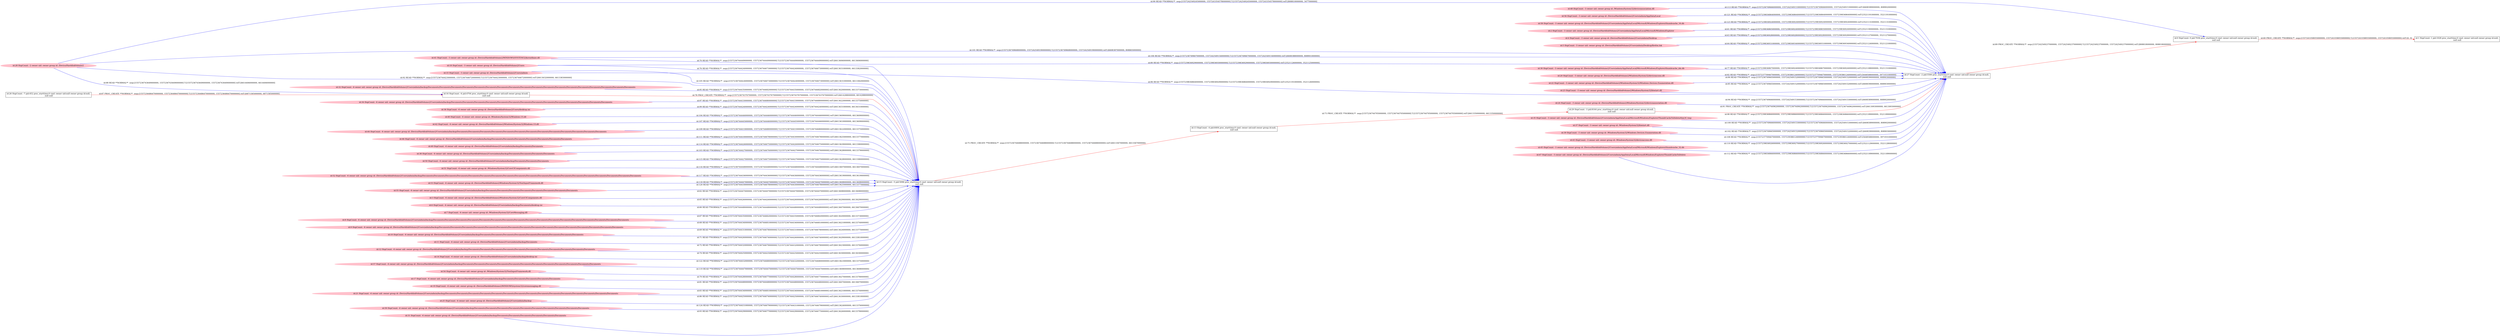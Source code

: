 digraph  {
rankdir=LR
"0"[color=black,label="id:0 HopCount: 0 pid:7036 proc_starttime:0 cmd: owner uid:null owner group id:null,\n null null", shape=box,style=solid];
"1"[color=black,label="id:1 HopCount: 1 pid:1028 proc_starttime:0 cmd: owner uid:null owner group id:null,\n null null", shape=box,style=solid];
"0" -> "1" [id=60,__obj="PROC_CREATE"color=red,label="id:60 PROC_CREATE **NORMAL**  seqs:[1557243358055000000, 1557243358055000000] T:[1557243358055000000, 1557243358055000000] relT:[0, 0]",style=solid];
"2"[color=pink,label="id:2 HopCount: -3 owner uid: owner group id: /Device/HarddiskVolume2/Users/admin/AppData/Local/Microsoft/Windows/Explorer ", shape=oval,style=filled];
"27"[color=black,label="id:27 HopCount: -2 pid:5500 proc_starttime:0 cmd: owner uid:null owner group id:null,\n null null", shape=box,style=solid];
"2" -> "27" [id=61,__obj="READ"color=blue,label="id:61 READ **NORMAL**  seqs:[1557239836865000000, 1557239836924000000] T:[1557239836865000000, 1557239836924000000] relT:[3521190000000, 3521131000000]",style=solid];
"3"[color=pink,label="id:3 HopCount: -6 owner uid: owner group id: /Device/HarddiskVolume2/Windows/System32/CoreUIComponents.dll ", shape=oval,style=filled];
"15"[color=black,label="id:15 HopCount: -5 pid:5096 proc_starttime:0 cmd: owner uid:null owner group id:null,\n null null", shape=box,style=solid];
"3" -> "15" [id=62,__obj="READ"color=blue,label="id:62 READ **NORMAL**  seqs:[1557236744447000000, 1557236744447000000] T:[1557236744447000000, 1557236744447000000] relT:[6613608000000, 6613608000000]",style=solid];
"4"[color=pink,label="id:4 HopCount: -3 owner uid: owner group id: /Device/HarddiskVolume2/Users/admin/Desktop ", shape=oval,style=filled];
"4" -> "27" [id=63,__obj="READ"color=blue,label="id:63 READ **NORMAL**  seqs:[1557239836928000000, 1557239836928000000] T:[1557239836928000000, 1557239836928000000] relT:[3521127000000, 3521127000000]",style=solid];
"5"[color=pink,label="id:5 HopCount: -3 owner uid: owner group id: /Device/HarddiskVolume2/Users/admin/Desktop/firefox.lnk ", shape=oval,style=filled];
"5" -> "27" [id=64,__obj="READ"color=blue,label="id:64 READ **NORMAL**  seqs:[1557239836931000000, 1557239836934000000] T:[1557239836931000000, 1557239836934000000] relT:[3521124000000, 3521121000000]",style=solid];
"6"[color=pink,label="id:6 HopCount: -6 owner uid: owner group id: /Device/HarddiskVolume2/Users/admin/backup/Documents/desktop.ini ", shape=oval,style=filled];
"6" -> "15" [id=65,__obj="READ"color=blue,label="id:65 READ **NORMAL**  seqs:[1557236744426000000, 1557236744426000000] T:[1557236744426000000, 1557236744426000000] relT:[6613629000000, 6613629000000]",style=solid];
"7"[color=pink,label="id:7 HopCount: -6 owner uid: owner group id: /Windows/System32/CoreMessaging.dll ", shape=oval,style=filled];
"7" -> "15" [id=66,__obj="READ"color=blue,label="id:66 READ **NORMAL**  seqs:[1557236744448000000, 1557236744448000000] T:[1557236744448000000, 1557236744448000000] relT:[6613607000000, 6613607000000]",style=solid];
"8"[color=pink,label="id:8 HopCount: -6 owner uid: owner group id: /Device/HarddiskVolume2/Users/admin/backup/Documents/Documents/Documents/Documents/Documents/Documents/Documents/Documents/Documents/Documents/Documents/Documents/Documents/Documents/Documents/Documents/Documents ", shape=oval,style=filled];
"8" -> "15" [id=67,__obj="READ"color=blue,label="id:67 READ **NORMAL**  seqs:[1557236744435000000, 1557236744682000000] T:[1557236744435000000, 1557236744682000000] relT:[6613620000000, 6613373000000]",style=solid];
"9"[color=pink,label="id:9 HopCount: -6 owner uid: owner group id: /Device/HarddiskVolume2/Users/admin/backup/Documents/Documents/Documents/Documents/Documents/Documents/Documents/Documents/Documents/Documents/Documents/Documents/Documents/Documents/Documents/Documents ", shape=oval,style=filled];
"9" -> "15" [id=68,__obj="READ"color=blue,label="id:68 READ **NORMAL**  seqs:[1557236744434000000, 1557236744681000000] T:[1557236744434000000, 1557236744681000000] relT:[6613621000000, 6613374000000]",style=solid];
"10"[color=pink,label="id:10 HopCount: -6 owner uid: owner group id: /Device/HarddiskVolume2/Users/admin/backup/Documents/Documents/Documents/Documents/Documents/Documents/Documents/Documents/Documents ", shape=oval,style=filled];
"10" -> "15" [id=69,__obj="READ"color=blue,label="id:69 READ **NORMAL**  seqs:[1557236744431000000, 1557236744678000000] T:[1557236744431000000, 1557236744678000000] relT:[6613624000000, 6613377000000]",style=solid];
"41"[color=pink,label="id:41 HopCount: -3 owner uid: owner group id: /Device/HarddiskVolume2/WINDOWS/SYSTEM32/kernelbase.dll ", shape=oval,style=filled];
"41" -> "15" [id=70,__obj="READ"color=blue,label="id:70 READ **NORMAL**  seqs:[1557236744449000000, 1557236744449000000] T:[1557236744449000000, 1557236744449000000] relT:[6613606000000, 6613606000000]",style=solid];
"11"[color=pink,label="id:11 HopCount: -6 owner uid: owner group id: /Device/HarddiskVolume2/Users/admin/backup/Documents ", shape=oval,style=filled];
"11" -> "15" [id=71,__obj="READ"color=blue,label="id:71 READ **NORMAL**  seqs:[1557236744426000000, 1557236744674000000] T:[1557236744426000000, 1557236744674000000] relT:[6613629000000, 6613381000000]",style=solid];
"12"[color=pink,label="id:12 HopCount: -6 owner uid: owner group id: /Device/HarddiskVolume2/Users/admin/backup/Documents/Documents/Documents/Documents/Documents/Documents/Documents/Documents/Documents/Documents/Documents ", shape=oval,style=filled];
"12" -> "15" [id=72,__obj="READ"color=blue,label="id:72 READ **NORMAL**  seqs:[1557236744432000000, 1557236744679000000] T:[1557236744432000000, 1557236744679000000] relT:[6613623000000, 6613376000000]",style=solid];
"13"[color=black,label="id:13 HopCount: -4 pid:6404 proc_starttime:0 cmd: owner uid:null owner group id:null,\n null null", shape=box,style=solid];
"29"[color=black,label="id:29 HopCount: -3 pid:8164 proc_starttime:0 cmd: owner uid:null owner group id:null,\n null null", shape=box,style=solid];
"13" -> "29" [id=73,__obj="PROC_CREATE"color=red,label="id:73 PROC_CREATE **NORMAL**  seqs:[1557236744705000000, 1557236744705000000] T:[1557236744705000000, 1557236744705000000] relT:[6613350000000, 6613350000000]",style=solid];
"14"[color=pink,label="id:14 HopCount: -6 owner uid: owner group id: /Device/HarddiskVolume2/Users/admin/backup/desktop.ini ", shape=oval,style=filled];
"14" -> "15" [id=74,__obj="READ"color=blue,label="id:74 READ **NORMAL**  seqs:[1557236744425000000, 1557236744425000000] T:[1557236744425000000, 1557236744425000000] relT:[6613630000000, 6613630000000]",style=solid];
"15" -> "13" [id=75,__obj="PROC_CREATE"color=red,label="id:75 PROC_CREATE **NORMAL**  seqs:[1557236744688000000, 1557236744688000000] T:[1557236744688000000, 1557236744688000000] relT:[6613367000000, 6613367000000]",style=solid];
"18"[color=pink,label="id:18 HopCount: -3 owner uid: owner group id: /Device/HarddiskVolume2/Users ", shape=oval,style=filled];
"18" -> "15" [id=76,__obj="READ"color=blue,label="id:76 READ **NORMAL**  seqs:[1557236744424000000, 1557236744673000000] T:[1557236744424000000, 1557236744673000000] relT:[6613631000000, 6613382000000]",style=solid];
"30"[color=pink,label="id:30 HopCount: -3 owner uid: owner group id: /Device/HarddiskVolume2/Users/admin/AppData/Local/Microsoft/Windows/Explorer/thumbcache_idx.db ", shape=oval,style=filled];
"30" -> "27" [id=77,__obj="READ"color=blue,label="id:77 READ **NORMAL**  seqs:[1557239836867000000, 1557239836924000000] T:[1557239836867000000, 1557239836924000000] relT:[3521188000000, 3521131000000]",style=solid];
"16"[color=black,label="id:16 HopCount: -6 pid:4704 proc_starttime:0 cmd: owner uid:null owner group id:null,\n null null", shape=box,style=solid];
"16" -> "15" [id=78,__obj="PROC_CREATE"color=red,label="id:78 PROC_CREATE **NORMAL**  seqs:[1557236743767000000, 1557236743767000000] T:[1557236743767000000, 1557236743767000000] relT:[6614288000000, 6614288000000]",style=solid];
"17"[color=pink,label="id:17 HopCount: -6 owner uid: owner group id: /Device/HarddiskVolume2/Users/admin/backup/Documents/Documents/Documents/Documents/Documents ", shape=oval,style=filled];
"17" -> "15" [id=79,__obj="READ"color=blue,label="id:79 READ **NORMAL**  seqs:[1557236744428000000, 1557236744677000000] T:[1557236744428000000, 1557236744677000000] relT:[6613627000000, 6613378000000]",style=solid];
"18" -> "27" [id=80,__obj="READ"color=blue,label="id:80 READ **NORMAL**  seqs:[1557239836929000000, 1557239836930000000] T:[1557239836929000000, 1557239836930000000] relT:[3521126000000, 3521125000000]",style=solid];
"19"[color=pink,label="id:19 HopCount: -6 owner uid: owner group id: /Device/HarddiskVolume2/WINDOWS/system32/coremessaging.dll ", shape=oval,style=filled];
"19" -> "15" [id=81,__obj="READ"color=blue,label="id:81 READ **NORMAL**  seqs:[1557236744448000000, 1557236744448000000] T:[1557236744448000000, 1557236744448000000] relT:[6613607000000, 6613607000000]",style=solid];
"20"[color=pink,label="id:20 HopCount: -3 owner uid: owner group id: /Device/HarddiskVolume2/Windows/System32/deviceaccess.dll ", shape=oval,style=filled];
"20" -> "27" [id=82,__obj="READ"color=blue,label="id:82 READ **NORMAL**  seqs:[1557237709467000000, 1557239386124000000] T:[1557237709467000000, 1557239386124000000] relT:[5648588000000, 3971931000000]",style=solid];
"21"[color=pink,label="id:21 HopCount: -6 owner uid: owner group id: /Device/HarddiskVolume2/Users/admin/backup/Documents/Documents/Documents/Documents/Documents/Documents/Documents/Documents/Documents/Documents/Documents/Documents/Documents/Documents/Documents ", shape=oval,style=filled];
"21" -> "15" [id=83,__obj="READ"color=blue,label="id:83 READ **NORMAL**  seqs:[1557236744434000000, 1557236744681000000] T:[1557236744434000000, 1557236744681000000] relT:[6613621000000, 6613374000000]",style=solid];
"22"[color=pink,label="id:22 HopCount: -3 owner uid: owner group id: /Device/HarddiskVolume2/Windows/System32/Windows.Devices.Enumeration.dll ", shape=oval,style=filled];
"22" -> "27" [id=84,__obj="READ"color=blue,label="id:84 READ **NORMAL**  seqs:[1557236749665000000, 1557242549152000000] T:[1557236749665000000, 1557242549152000000] relT:[6608390000000, 808903000000]",style=solid];
"23"[color=pink,label="id:23 HopCount: -3 owner uid: owner group id: /Device/HarddiskVolume2/Windows/System32/biwinrt.dll ", shape=oval,style=filled];
"23" -> "27" [id=85,__obj="READ"color=blue,label="id:85 READ **NORMAL**  seqs:[1557236749665000000, 1557242549152000000] T:[1557236749665000000, 1557242549152000000] relT:[6608390000000, 808903000000]",style=solid];
"25"[color=pink,label="id:25 HopCount: -6 owner uid: owner group id: /Device/HarddiskVolume2/Users/admin/backup ", shape=oval,style=filled];
"25" -> "15" [id=86,__obj="READ"color=blue,label="id:86 READ **NORMAL**  seqs:[1557236744425000000, 1557236744674000000] T:[1557236744425000000, 1557236744674000000] relT:[6613630000000, 6613381000000]",style=solid];
"26"[color=black,label="id:26 HopCount: -7 pid:452 proc_starttime:0 cmd: owner uid:null owner group id:null,\n null null", shape=box,style=solid];
"26" -> "16" [id=87,__obj="PROC_CREATE"color=red,label="id:87 PROC_CREATE **NORMAL**  seqs:[1557236486470000000, 1557236486470000000] T:[1557236486470000000, 1557236486470000000] relT:[6871585000000, 6871585000000]",style=solid];
"28"[color=pink,label="id:28 HopCount: -2 owner uid: owner group id: /Device/HarddiskVolume2 ", shape=oval,style=filled];
"28" -> "16" [id=88,__obj="READ"color=blue,label="id:88 READ **NORMAL**  seqs:[1557236743649000000, 1557236743649000000] T:[1557236743649000000, 1557236743649000000] relT:[6614406000000, 6614406000000]",style=solid];
"27" -> "0" [id=89,__obj="PROC_CREATE"color=red,label="id:89 PROC_CREATE **NORMAL**  seqs:[1557242549237000000, 1557242549237000000] T:[1557242549237000000, 1557242549237000000] relT:[808818000000, 808818000000]",style=solid];
"28" -> "0" [id=90,__obj="READ"color=blue,label="id:90 READ **NORMAL**  seqs:[1557242549245000000, 1557243354578000000] T:[1557242549245000000, 1557243354578000000] relT:[808810000000, 3477000000]",style=solid];
"29" -> "27" [id=91,__obj="PROC_CREATE"color=red,label="id:91 PROC_CREATE **NORMAL**  seqs:[1557236744962000000, 1557236744962000000] T:[1557236744962000000, 1557236744962000000] relT:[6613093000000, 6613093000000]",style=solid];
"28" -> "15" [id=92,__obj="READ"color=blue,label="id:92 READ **NORMAL**  seqs:[1557236744423000000, 1557236744672000000] T:[1557236744423000000, 1557236744672000000] relT:[6613632000000, 6613383000000]",style=solid];
"31"[color=pink,label="id:31 HopCount: -6 owner uid: owner group id: /Device/HarddiskVolume2/Users/admin/backup/Documents/Documents/Documents/Documents/Documents/Documents ", shape=oval,style=filled];
"31" -> "15" [id=93,__obj="READ"color=blue,label="id:93 READ **NORMAL**  seqs:[1557236744429000000, 1557236744677000000] T:[1557236744429000000, 1557236744677000000] relT:[6613626000000, 6613378000000]",style=solid];
"24"[color=pink,label="id:24 HopCount: -3 owner uid: owner group id: /Device/HarddiskVolume2/Windows/System32/deviceassociation.dll ", shape=oval,style=filled];
"24" -> "27" [id=94,__obj="READ"color=blue,label="id:94 READ **NORMAL**  seqs:[1557236749666000000, 1557242549153000000] T:[1557236749666000000, 1557242549153000000] relT:[6608389000000, 808902000000]",style=solid];
"32"[color=pink,label="id:32 HopCount: -6 owner uid: owner group id: /Device/HarddiskVolume2/Users/admin/backup/Documents/Documents/Documents/Documents/Documents/Documents/Documents/Documents/Documents/Documents/Documents/Documents/Documents/Documents/Documents/Documents/Documents/Documents ", shape=oval,style=filled];
"32" -> "15" [id=95,__obj="READ"color=blue,label="id:95 READ **NORMAL**  seqs:[1557236744435000000, 1557236744682000000] T:[1557236744435000000, 1557236744682000000] relT:[6613620000000, 6613373000000]",style=solid];
"33"[color=pink,label="id:33 HopCount: -3 owner uid: owner group id: /Device/HarddiskVolume2/Users/admin ", shape=oval,style=filled];
"33" -> "27" [id=96,__obj="READ"color=blue,label="id:96 READ **NORMAL**  seqs:[1557239836864000000, 1557239836929000000] T:[1557239836864000000, 1557239836929000000] relT:[3521191000000, 3521126000000]",style=solid];
"34"[color=pink,label="id:34 HopCount: -6 owner uid: owner group id: /Device/HarddiskVolume2/Users/admin/backup/Documents/Documents/Documents/Documents/Documents/Documents/Documents/Documents/Documents/Documents/Documents/Documents/Documents/Documents ", shape=oval,style=filled];
"34" -> "15" [id=97,__obj="READ"color=blue,label="id:97 READ **NORMAL**  seqs:[1557236744433000000, 1557236744680000000] T:[1557236744433000000, 1557236744680000000] relT:[6613622000000, 6613375000000]",style=solid];
"35"[color=pink,label="id:35 HopCount: -3 owner uid: owner group id: /Device/HarddiskVolume2/Users/admin/AppData/Local/Microsoft/Windows/Explorer/ThumbCacheToDelete/thm3C.tmp ", shape=oval,style=filled];
"35" -> "27" [id=98,__obj="READ"color=blue,label="id:98 READ **NORMAL**  seqs:[1557239836866000000, 1557239836866000000] T:[1557239836866000000, 1557239836866000000] relT:[3521189000000, 3521189000000]",style=solid];
"36"[color=pink,label="id:36 HopCount: -6 owner uid: owner group id: /Device/HarddiskVolume2/Users/desktop.ini ", shape=oval,style=filled];
"36" -> "15" [id=99,__obj="READ"color=blue,label="id:99 READ **NORMAL**  seqs:[1557236744424000000, 1557236744424000000] T:[1557236744424000000, 1557236744424000000] relT:[6613631000000, 6613631000000]",style=solid];
"37"[color=pink,label="id:37 HopCount: -3 owner uid: owner group id: /Windows/System32/biwinrt.dll ", shape=oval,style=filled];
"37" -> "27" [id=100,__obj="READ"color=blue,label="id:100 READ **NORMAL**  seqs:[1557236749666000000, 1557242549153000000] T:[1557236749666000000, 1557242549153000000] relT:[6608389000000, 808902000000]",style=solid];
"28" -> "27" [id=101,__obj="READ"color=blue,label="id:101 READ **NORMAL**  seqs:[1557236749668000000, 1557242549190000000] T:[1557236749668000000, 1557242549190000000] relT:[6608387000000, 808865000000]",style=solid];
"39"[color=pink,label="id:39 HopCount: -3 owner uid: owner group id: /Windows/System32/Windows.Devices.Enumeration.dll ", shape=oval,style=filled];
"39" -> "27" [id=102,__obj="READ"color=blue,label="id:102 READ **NORMAL**  seqs:[1557236749665000000, 1557242549152000000] T:[1557236749665000000, 1557242549152000000] relT:[6608390000000, 808903000000]",style=solid];
"38"[color=pink,label="id:38 HopCount: -6 owner uid: owner group id: /Device/HarddiskVolume2/Users/admin/backup/Documents/Documents/Documents/Documents ", shape=oval,style=filled];
"38" -> "15" [id=103,__obj="READ"color=blue,label="id:103 READ **NORMAL**  seqs:[1557236744427000000, 1557236744676000000] T:[1557236744427000000, 1557236744676000000] relT:[6613628000000, 6613379000000]",style=solid];
"40"[color=pink,label="id:40 HopCount: -6 owner uid: owner group id: /Windows/System32/Windows.UI.dll ", shape=oval,style=filled];
"40" -> "15" [id=104,__obj="READ"color=blue,label="id:104 READ **NORMAL**  seqs:[1557236744446000000, 1557236744446000000] T:[1557236744446000000, 1557236744446000000] relT:[6613609000000, 6613609000000]",style=solid];
"33" -> "15" [id=105,__obj="READ"color=blue,label="id:105 READ **NORMAL**  seqs:[1557236744424000000, 1557236744673000000] T:[1557236744424000000, 1557236744673000000] relT:[6613631000000, 6613382000000]",style=solid];
"41" -> "27" [id=106,__obj="READ"color=blue,label="id:106 READ **NORMAL**  seqs:[1557236749667000000, 1557242549154000000] T:[1557236749667000000, 1557242549154000000] relT:[6608388000000, 808901000000]",style=solid];
"42"[color=pink,label="id:42 HopCount: -6 owner uid: owner group id: /Device/HarddiskVolume2/Windows/System32/Windows.UI.dll ", shape=oval,style=filled];
"42" -> "15" [id=107,__obj="READ"color=blue,label="id:107 READ **NORMAL**  seqs:[1557236744445000000, 1557236744446000000] T:[1557236744445000000, 1557236744446000000] relT:[6613610000000, 6613609000000]",style=solid];
"43"[color=pink,label="id:43 HopCount: -3 owner uid: owner group id: /Windows/System32/deviceaccess.dll ", shape=oval,style=filled];
"43" -> "27" [id=108,__obj="READ"color=blue,label="id:108 READ **NORMAL**  seqs:[1557237709467000000, 1557239386124000000] T:[1557237709467000000, 1557239386124000000] relT:[5648588000000, 3971931000000]",style=solid];
"44"[color=pink,label="id:44 HopCount: -6 owner uid: owner group id: /Device/HarddiskVolume2/Users/admin/backup/Documents/Documents/Documents/Documents/Documents/Documents/Documents/Documents/Documents/Documents/Documents/Documents/Documents ", shape=oval,style=filled];
"44" -> "15" [id=109,__obj="READ"color=blue,label="id:109 READ **NORMAL**  seqs:[1557236744433000000, 1557236744680000000] T:[1557236744433000000, 1557236744680000000] relT:[6613622000000, 6613375000000]",style=solid];
"45"[color=pink,label="id:45 HopCount: -3 owner uid: owner group id: /Device/HarddiskVolume2/Users/admin/AppData/Local/Microsoft/Windows/Explorer/thumbcache_32.db ", shape=oval,style=filled];
"45" -> "27" [id=110,__obj="READ"color=blue,label="id:110 READ **NORMAL**  seqs:[1557239836926000000, 1557239836927000000] T:[1557239836926000000, 1557239836927000000] relT:[3521129000000, 3521128000000]",style=solid];
"46"[color=pink,label="id:46 HopCount: -6 owner uid: owner group id: /Device/HarddiskVolume2/Users/admin/backup/Documents/Documents/Documents/Documents/Documents/Documents/Documents ", shape=oval,style=filled];
"46" -> "15" [id=111,__obj="READ"color=blue,label="id:111 READ **NORMAL**  seqs:[1557236744430000000, 1557236744678000000] T:[1557236744430000000, 1557236744678000000] relT:[6613625000000, 6613377000000]",style=solid];
"47"[color=pink,label="id:47 HopCount: -3 owner uid: owner group id: /Device/HarddiskVolume2/Users/admin/AppData/Local/Microsoft/Windows/Explorer/ThumbCacheToDelete ", shape=oval,style=filled];
"47" -> "27" [id=112,__obj="READ"color=blue,label="id:112 READ **NORMAL**  seqs:[1557239836866000000, 1557239836866000000] T:[1557239836866000000, 1557239836866000000] relT:[3521189000000, 3521189000000]",style=solid];
"48"[color=pink,label="id:48 HopCount: -3 owner uid: owner group id: /Windows/System32/deviceassociation.dll ", shape=oval,style=filled];
"48" -> "27" [id=113,__obj="READ"color=blue,label="id:113 READ **NORMAL**  seqs:[1557236749666000000, 1557242549153000000] T:[1557236749666000000, 1557242549153000000] relT:[6608389000000, 808902000000]",style=solid];
"49"[color=pink,label="id:49 HopCount: -6 owner uid: owner group id: /Device/HarddiskVolume2/Users/admin/backup/Documents/Documents ", shape=oval,style=filled];
"49" -> "15" [id=114,__obj="READ"color=blue,label="id:114 READ **NORMAL**  seqs:[1557236744426000000, 1557236744675000000] T:[1557236744426000000, 1557236744675000000] relT:[6613629000000, 6613380000000]",style=solid];
"50"[color=pink,label="id:50 HopCount: -6 owner uid: owner group id: /Device/HarddiskVolume2/Users/admin/backup/Documents/Documents/Documents ", shape=oval,style=filled];
"50" -> "15" [id=115,__obj="READ"color=blue,label="id:115 READ **NORMAL**  seqs:[1557236744427000000, 1557236744675000000] T:[1557236744427000000, 1557236744675000000] relT:[6613628000000, 6613380000000]",style=solid];
"51"[color=pink,label="id:51 HopCount: -6 owner uid: owner group id: /Windows/System32/CoreUIComponents.dll ", shape=oval,style=filled];
"51" -> "15" [id=116,__obj="READ"color=blue,label="id:116 READ **NORMAL**  seqs:[1557236744448000000, 1557236744448000000] T:[1557236744448000000, 1557236744448000000] relT:[6613607000000, 6613607000000]",style=solid];
"52"[color=pink,label="id:52 HopCount: -6 owner uid: owner group id: /Device/HarddiskVolume2/Users/admin/backup/Documents/Documents/Documents/Documents/Documents/Documents/Documents/Documents/Documents/Documents/Documents/Documents/Documents/Documents/Documents/Documents/Documents/Documents/Documents ", shape=oval,style=filled];
"52" -> "15" [id=117,__obj="READ"color=blue,label="id:117 READ **NORMAL**  seqs:[1557236744436000000, 1557236744436000000] T:[1557236744436000000, 1557236744436000000] relT:[6613619000000, 6613619000000]",style=solid];
"53"[color=pink,label="id:53 HopCount: -6 owner uid: owner group id: /Device/HarddiskVolume2/Windows/System32/TextInputFramework.dll ", shape=oval,style=filled];
"53" -> "15" [id=118,__obj="READ"color=blue,label="id:118 READ **NORMAL**  seqs:[1557236744447000000, 1557236744447000000] T:[1557236744447000000, 1557236744447000000] relT:[6613608000000, 6613608000000]",style=solid];
"54"[color=pink,label="id:54 HopCount: -6 owner uid: owner group id: /Windows/System32/TextInputFramework.dll ", shape=oval,style=filled];
"54" -> "15" [id=119,__obj="READ"color=blue,label="id:119 READ **NORMAL**  seqs:[1557236744447000000, 1557236744447000000] T:[1557236744447000000, 1557236744447000000] relT:[6613608000000, 6613608000000]",style=solid];
"55"[color=pink,label="id:55 HopCount: -6 owner uid: owner group id: /Device/HarddiskVolume2/Users/admin/backup/Documents/Documents/Documents/Documents/Documents/Documents/Documents/Documents ", shape=oval,style=filled];
"55" -> "15" [id=120,__obj="READ"color=blue,label="id:120 READ **NORMAL**  seqs:[1557236744430000000, 1557236744678000000] T:[1557236744430000000, 1557236744678000000] relT:[6613625000000, 6613377000000]",style=solid];
"56"[color=pink,label="id:56 HopCount: -3 owner uid: owner group id: /Device/HarddiskVolume2/Users/admin/AppData/Local ", shape=oval,style=filled];
"56" -> "27" [id=121,__obj="READ"color=blue,label="id:121 READ **NORMAL**  seqs:[1557239836864000000, 1557239836864000000] T:[1557239836864000000, 1557239836864000000] relT:[3521191000000, 3521191000000]",style=solid];
"57"[color=pink,label="id:57 HopCount: -6 owner uid: owner group id: /Device/HarddiskVolume2/Users/admin/backup/Documents/Documents/Documents/Documents/Documents/Documents/Documents/Documents/Documents/Documents/Documents/Documents ", shape=oval,style=filled];
"57" -> "15" [id=122,__obj="READ"color=blue,label="id:122 READ **NORMAL**  seqs:[1557236744432000000, 1557236744680000000] T:[1557236744432000000, 1557236744680000000] relT:[6613623000000, 6613375000000]",style=solid];
"58"[color=pink,label="id:58 HopCount: -3 owner uid: owner group id: /Device/HarddiskVolume2/Users/admin/AppData/Local/Microsoft/Windows/Explorer/thumbcache_16.db ", shape=oval,style=filled];
"58" -> "27" [id=123,__obj="READ"color=blue,label="id:123 READ **NORMAL**  seqs:[1557239836924000000, 1557239836924000000] T:[1557239836924000000, 1557239836924000000] relT:[3521131000000, 3521131000000]",style=solid];
"59"[color=pink,label="id:59 HopCount: -6 owner uid: owner group id: /Device/HarddiskVolume2/Users/admin/backup/Documents/Documents/Documents/Documents/Documents/Documents/Documents/Documents/Documents/Documents ", shape=oval,style=filled];
"59" -> "15" [id=124,__obj="READ"color=blue,label="id:124 READ **NORMAL**  seqs:[1557236744431000000, 1557236744679000000] T:[1557236744431000000, 1557236744679000000] relT:[6613624000000, 6613376000000]",style=solid];
}